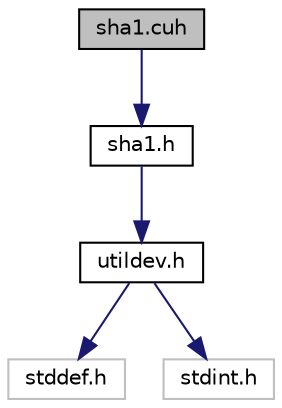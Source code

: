 digraph "sha1.cuh"
{
 // LATEX_PDF_SIZE
  bgcolor="transparent";
  edge [fontname="Helvetica",fontsize="10",labelfontname="Helvetica",labelfontsize="10"];
  node [fontname="Helvetica",fontsize="10",shape=record];
  Node1 [label="sha1.cuh",height=0.2,width=0.4,color="black", fillcolor="grey75", style="filled", fontcolor="black",tooltip="SHA1 CUDA hash function support."];
  Node1 -> Node2 [color="midnightblue",fontsize="10",style="solid",fontname="Helvetica"];
  Node2 [label="sha1.h",height=0.2,width=0.4,color="black",URL="$sha1_8h.html",tooltip="SHA1 hash function support."];
  Node2 -> Node3 [color="midnightblue",fontsize="10",style="solid",fontname="Helvetica"];
  Node3 [label="utildev.h",height=0.2,width=0.4,color="black",URL="$utildev_8h.html",tooltip="Device utilities and includes support."];
  Node3 -> Node4 [color="midnightblue",fontsize="10",style="solid",fontname="Helvetica"];
  Node4 [label="stddef.h",height=0.2,width=0.4,color="grey75",tooltip=" "];
  Node3 -> Node5 [color="midnightblue",fontsize="10",style="solid",fontname="Helvetica"];
  Node5 [label="stdint.h",height=0.2,width=0.4,color="grey75",tooltip=" "];
}
